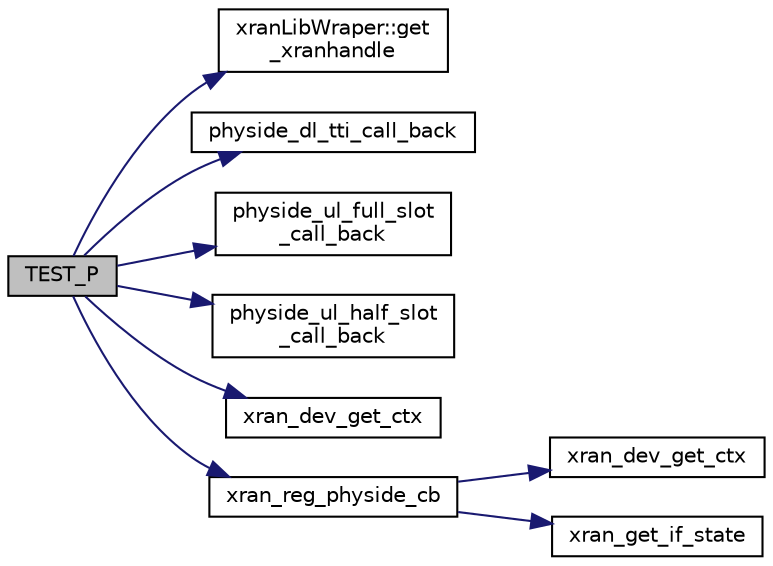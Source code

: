 digraph "TEST_P"
{
 // LATEX_PDF_SIZE
  edge [fontname="Helvetica",fontsize="10",labelfontname="Helvetica",labelfontsize="10"];
  node [fontname="Helvetica",fontsize="10",shape=record];
  rankdir="LR";
  Node1 [label="TEST_P",height=0.2,width=0.4,color="black", fillcolor="grey75", style="filled", fontcolor="black",tooltip=" "];
  Node1 -> Node2 [color="midnightblue",fontsize="10",style="solid",fontname="Helvetica"];
  Node2 [label="xranLibWraper::get\l_xranhandle",height=0.2,width=0.4,color="black", fillcolor="white", style="filled",URL="$classxran_lib_wraper.html#a2ad94e2d18c69b423d5402d7777832f1",tooltip=" "];
  Node1 -> Node3 [color="midnightblue",fontsize="10",style="solid",fontname="Helvetica"];
  Node3 [label="physide_dl_tti_call_back",height=0.2,width=0.4,color="black", fillcolor="white", style="filled",URL="$init__sys__functional_8cc.html#aa8882d42d07fbd9750da4db4395b438c",tooltip=" "];
  Node1 -> Node4 [color="midnightblue",fontsize="10",style="solid",fontname="Helvetica"];
  Node4 [label="physide_ul_full_slot\l_call_back",height=0.2,width=0.4,color="black", fillcolor="white", style="filled",URL="$init__sys__functional_8cc.html#a874ba95e7c465e83ccc26ab623eec60c",tooltip=" "];
  Node1 -> Node5 [color="midnightblue",fontsize="10",style="solid",fontname="Helvetica"];
  Node5 [label="physide_ul_half_slot\l_call_back",height=0.2,width=0.4,color="black", fillcolor="white", style="filled",URL="$init__sys__functional_8cc.html#a52c968a559117b66a05591f958da75c2",tooltip=" "];
  Node1 -> Node6 [color="midnightblue",fontsize="10",style="solid",fontname="Helvetica"];
  Node6 [label="xran_dev_get_ctx",height=0.2,width=0.4,color="black", fillcolor="white", style="filled",URL="$xran__common_8h.html#aa09e72e94d2a1d891e86f4c09b0f8b21",tooltip=" "];
  Node1 -> Node7 [color="midnightblue",fontsize="10",style="solid",fontname="Helvetica"];
  Node7 [label="xran_reg_physide_cb",height=0.2,width=0.4,color="black", fillcolor="white", style="filled",URL="$xran__fh__o__du_8h.html#aa8354b56b0be4be47c44a8a5c38db86e",tooltip=" "];
  Node7 -> Node8 [color="midnightblue",fontsize="10",style="solid",fontname="Helvetica"];
  Node8 [label="xran_dev_get_ctx",height=0.2,width=0.4,color="black", fillcolor="white", style="filled",URL="$xran__main_8c.html#aa09e72e94d2a1d891e86f4c09b0f8b21",tooltip=" "];
  Node7 -> Node9 [color="midnightblue",fontsize="10",style="solid",fontname="Helvetica"];
  Node9 [label="xran_get_if_state",height=0.2,width=0.4,color="black", fillcolor="white", style="filled",URL="$xran__main_8c.html#a937105f52446cfcb951e43e1dc3c4d8b",tooltip=" "];
}
